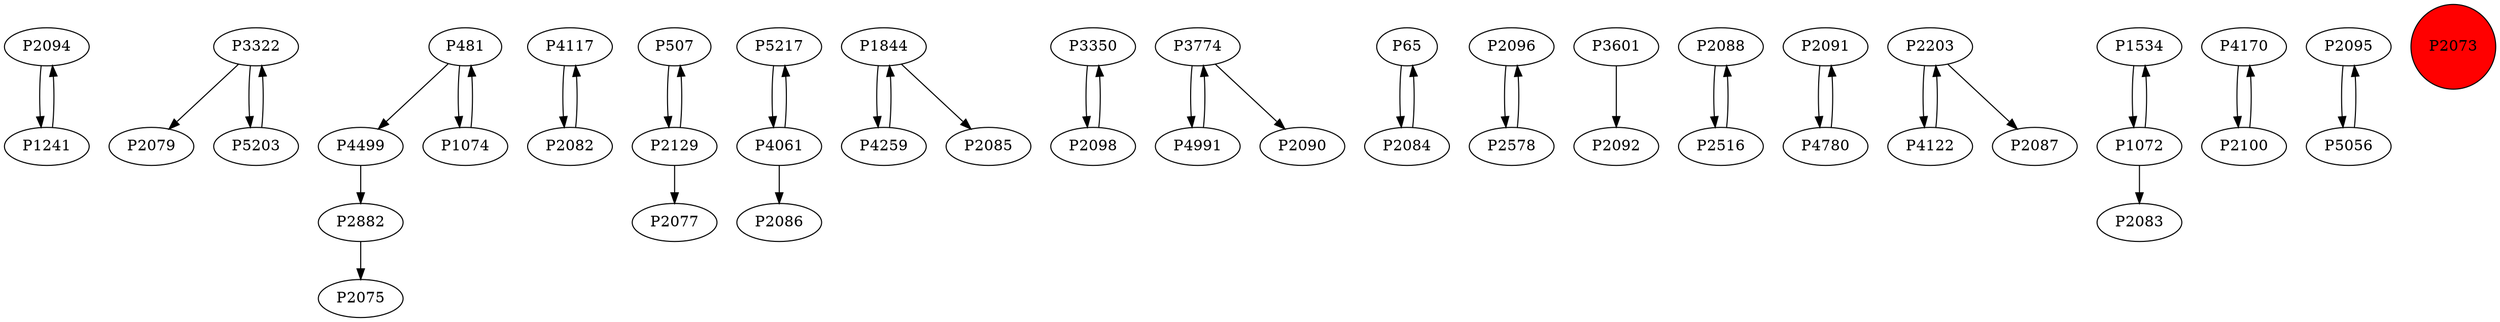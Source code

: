 digraph {
	P2094 -> P1241
	P3322 -> P2079
	P481 -> P4499
	P4117 -> P2082
	P507 -> P2129
	P5217 -> P4061
	P2129 -> P2077
	P1844 -> P4259
	P3350 -> P2098
	P4499 -> P2882
	P3774 -> P4991
	P65 -> P2084
	P1074 -> P481
	P2096 -> P2578
	P5203 -> P3322
	P3601 -> P2092
	P2088 -> P2516
	P2091 -> P4780
	P2098 -> P3350
	P2129 -> P507
	P1844 -> P2085
	P1241 -> P2094
	P2203 -> P4122
	P4061 -> P5217
	P2084 -> P65
	P4991 -> P3774
	P4259 -> P1844
	P1534 -> P1072
	P4061 -> P2086
	P4170 -> P2100
	P2203 -> P2087
	P2095 -> P5056
	P5056 -> P2095
	P3322 -> P5203
	P481 -> P1074
	P4122 -> P2203
	P4780 -> P2091
	P2578 -> P2096
	P3774 -> P2090
	P2082 -> P4117
	P1072 -> P1534
	P1072 -> P2083
	P2882 -> P2075
	P2516 -> P2088
	P2100 -> P4170
	P2073 [shape=circle]
	P2073 [style=filled]
	P2073 [fillcolor=red]
}